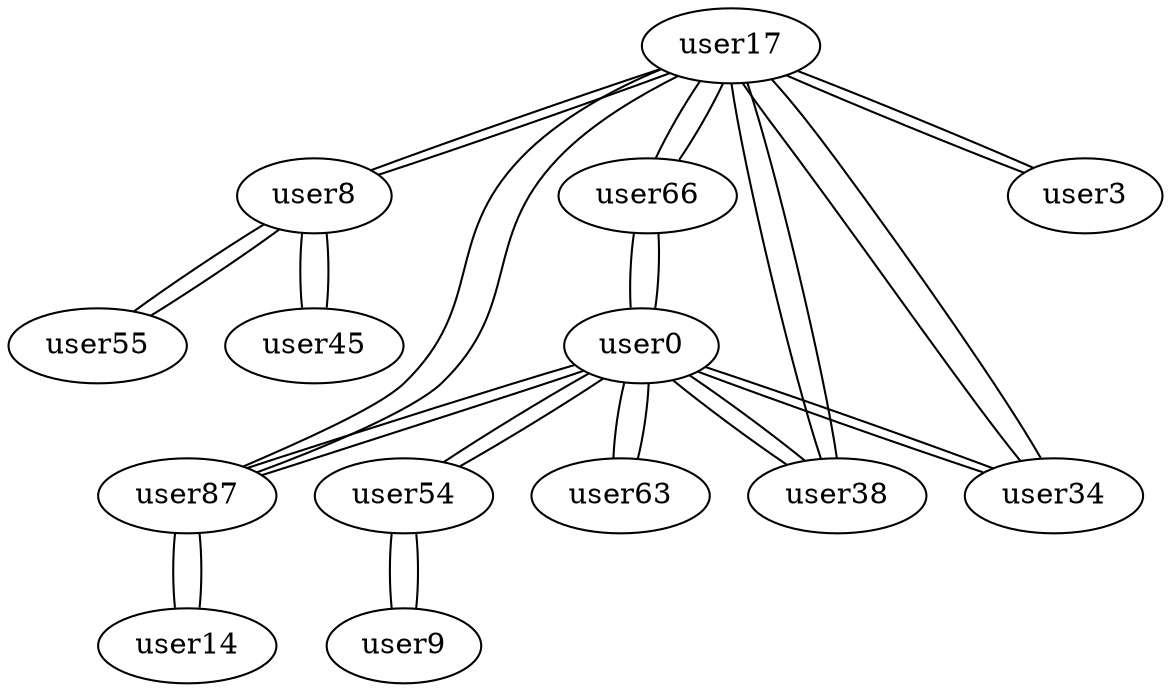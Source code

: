 graph socialnetworktest {
    "user17" -- "user8"
    "user8" -- "user17"
    "user0" -- "user63"
    "user63" -- "user0"
    "user0" -- "user66"
    "user66" -- "user0"
    "user0" -- "user87"
    "user87" -- "user0"
    "user17" -- "user66"
    "user66" -- "user17"
    "user17" -- "user87"
    "user87" -- "user17"
    "user0" -- "user38"
    "user38" -- "user0"
    "user17" -- "user38"
    "user38" -- "user17"
    "user55" -- "user8"
    "user8" -- "user55"
    "user17" -- "user3"
    "user3" -- "user17"
    "user14" -- "user87"
    "user87" -- "user14"
    "user45" -- "user8"
    "user8" -- "user45"
    "user54" -- "user9"
    "user9" -- "user54"
    "user0" -- "user54"
    "user54" -- "user0"
    "user0" -- "user34"
    "user34" -- "user0"
    "user17" -- "user34"
    "user34" -- "user17"
}
